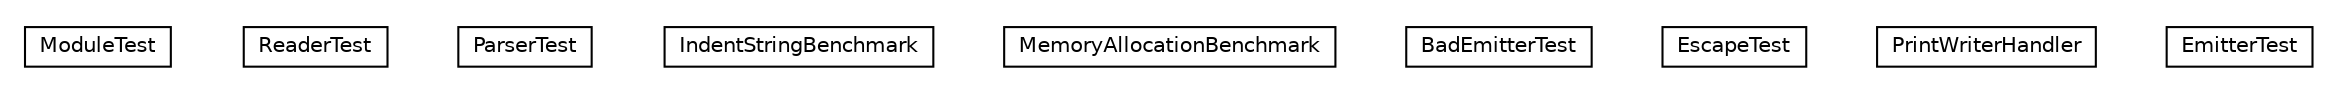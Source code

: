 #!/usr/local/bin/dot
#
# Class diagram 
# Generated by UMLGraph version R5_6-24-gf6e263 (http://www.umlgraph.org/)
#

digraph G {
	edge [fontname="Helvetica",fontsize=10,labelfontname="Helvetica",labelfontsize=10];
	node [fontname="Helvetica",fontsize=10,shape=plaintext];
	nodesep=0.25;
	ranksep=0.5;
	// net.trajano.jetng.test.ModuleTest
	c0 [label=<<table title="net.trajano.jetng.test.ModuleTest" border="0" cellborder="1" cellspacing="0" cellpadding="2" port="p" href="./ModuleTest.html">
		<tr><td><table border="0" cellspacing="0" cellpadding="1">
<tr><td align="center" balign="center"> ModuleTest </td></tr>
		</table></td></tr>
		</table>>, URL="./ModuleTest.html", fontname="Helvetica", fontcolor="black", fontsize=10.0];
	// net.trajano.jetng.test.ReaderTest
	c1 [label=<<table title="net.trajano.jetng.test.ReaderTest" border="0" cellborder="1" cellspacing="0" cellpadding="2" port="p" href="./ReaderTest.html">
		<tr><td><table border="0" cellspacing="0" cellpadding="1">
<tr><td align="center" balign="center"> ReaderTest </td></tr>
		</table></td></tr>
		</table>>, URL="./ReaderTest.html", fontname="Helvetica", fontcolor="black", fontsize=10.0];
	// net.trajano.jetng.test.ParserTest
	c2 [label=<<table title="net.trajano.jetng.test.ParserTest" border="0" cellborder="1" cellspacing="0" cellpadding="2" port="p" href="./ParserTest.html">
		<tr><td><table border="0" cellspacing="0" cellpadding="1">
<tr><td align="center" balign="center"> ParserTest </td></tr>
		</table></td></tr>
		</table>>, URL="./ParserTest.html", fontname="Helvetica", fontcolor="black", fontsize=10.0];
	// net.trajano.jetng.test.IndentStringBenchmark
	c3 [label=<<table title="net.trajano.jetng.test.IndentStringBenchmark" border="0" cellborder="1" cellspacing="0" cellpadding="2" port="p" href="./IndentStringBenchmark.html">
		<tr><td><table border="0" cellspacing="0" cellpadding="1">
<tr><td align="center" balign="center"> IndentStringBenchmark </td></tr>
		</table></td></tr>
		</table>>, URL="./IndentStringBenchmark.html", fontname="Helvetica", fontcolor="black", fontsize=10.0];
	// net.trajano.jetng.test.MemoryAllocationBenchmark
	c4 [label=<<table title="net.trajano.jetng.test.MemoryAllocationBenchmark" border="0" cellborder="1" cellspacing="0" cellpadding="2" port="p" href="./MemoryAllocationBenchmark.html">
		<tr><td><table border="0" cellspacing="0" cellpadding="1">
<tr><td align="center" balign="center"> MemoryAllocationBenchmark </td></tr>
		</table></td></tr>
		</table>>, URL="./MemoryAllocationBenchmark.html", fontname="Helvetica", fontcolor="black", fontsize=10.0];
	// net.trajano.jetng.test.BadEmitterTest
	c5 [label=<<table title="net.trajano.jetng.test.BadEmitterTest" border="0" cellborder="1" cellspacing="0" cellpadding="2" port="p" href="./BadEmitterTest.html">
		<tr><td><table border="0" cellspacing="0" cellpadding="1">
<tr><td align="center" balign="center"> BadEmitterTest </td></tr>
		</table></td></tr>
		</table>>, URL="./BadEmitterTest.html", fontname="Helvetica", fontcolor="black", fontsize=10.0];
	// net.trajano.jetng.test.EscapeTest
	c6 [label=<<table title="net.trajano.jetng.test.EscapeTest" border="0" cellborder="1" cellspacing="0" cellpadding="2" port="p" href="./EscapeTest.html">
		<tr><td><table border="0" cellspacing="0" cellpadding="1">
<tr><td align="center" balign="center"> EscapeTest </td></tr>
		</table></td></tr>
		</table>>, URL="./EscapeTest.html", fontname="Helvetica", fontcolor="black", fontsize=10.0];
	// net.trajano.jetng.test.PrintWriterHandler
	c7 [label=<<table title="net.trajano.jetng.test.PrintWriterHandler" border="0" cellborder="1" cellspacing="0" cellpadding="2" port="p" href="./PrintWriterHandler.html">
		<tr><td><table border="0" cellspacing="0" cellpadding="1">
<tr><td align="center" balign="center"> PrintWriterHandler </td></tr>
		</table></td></tr>
		</table>>, URL="./PrintWriterHandler.html", fontname="Helvetica", fontcolor="black", fontsize=10.0];
	// net.trajano.jetng.test.EmitterTest
	c8 [label=<<table title="net.trajano.jetng.test.EmitterTest" border="0" cellborder="1" cellspacing="0" cellpadding="2" port="p" href="./EmitterTest.html">
		<tr><td><table border="0" cellspacing="0" cellpadding="1">
<tr><td align="center" balign="center"> EmitterTest </td></tr>
		</table></td></tr>
		</table>>, URL="./EmitterTest.html", fontname="Helvetica", fontcolor="black", fontsize=10.0];
}

